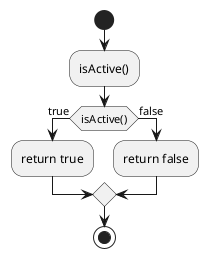 @startuml
start
:isActive();
if (isActive()) then (true)
  :return true;
else (false)
  :return false;
endif
stop
@enduml

@startuml
start
:getTaxis();
:return List<Taxi>;
stop
@enduml

@startuml
start
:isOpenNow();
:return true;
stop
@enduml

@startuml
start
:getAvailableCars();
:carRepository.getCars();
:return List<Car>;
stop
@enduml

@startuml
start
:getCar(id: Int);
:getAvailableCars();
:find { it.id == id };
if (found) then (true)
  :return Car;
else (false)
  :return null;
endif
stop
@enduml

@startuml
start
:getCarByModel(model: String);
:getAvailableCars();
:find { it.model == model };
if (found) then (true)
  :return Car;
else (false)
  :return null;
endif
stop
@enduml

@startuml
start
:getCars();
:return List<Car>;
stop
@enduml
